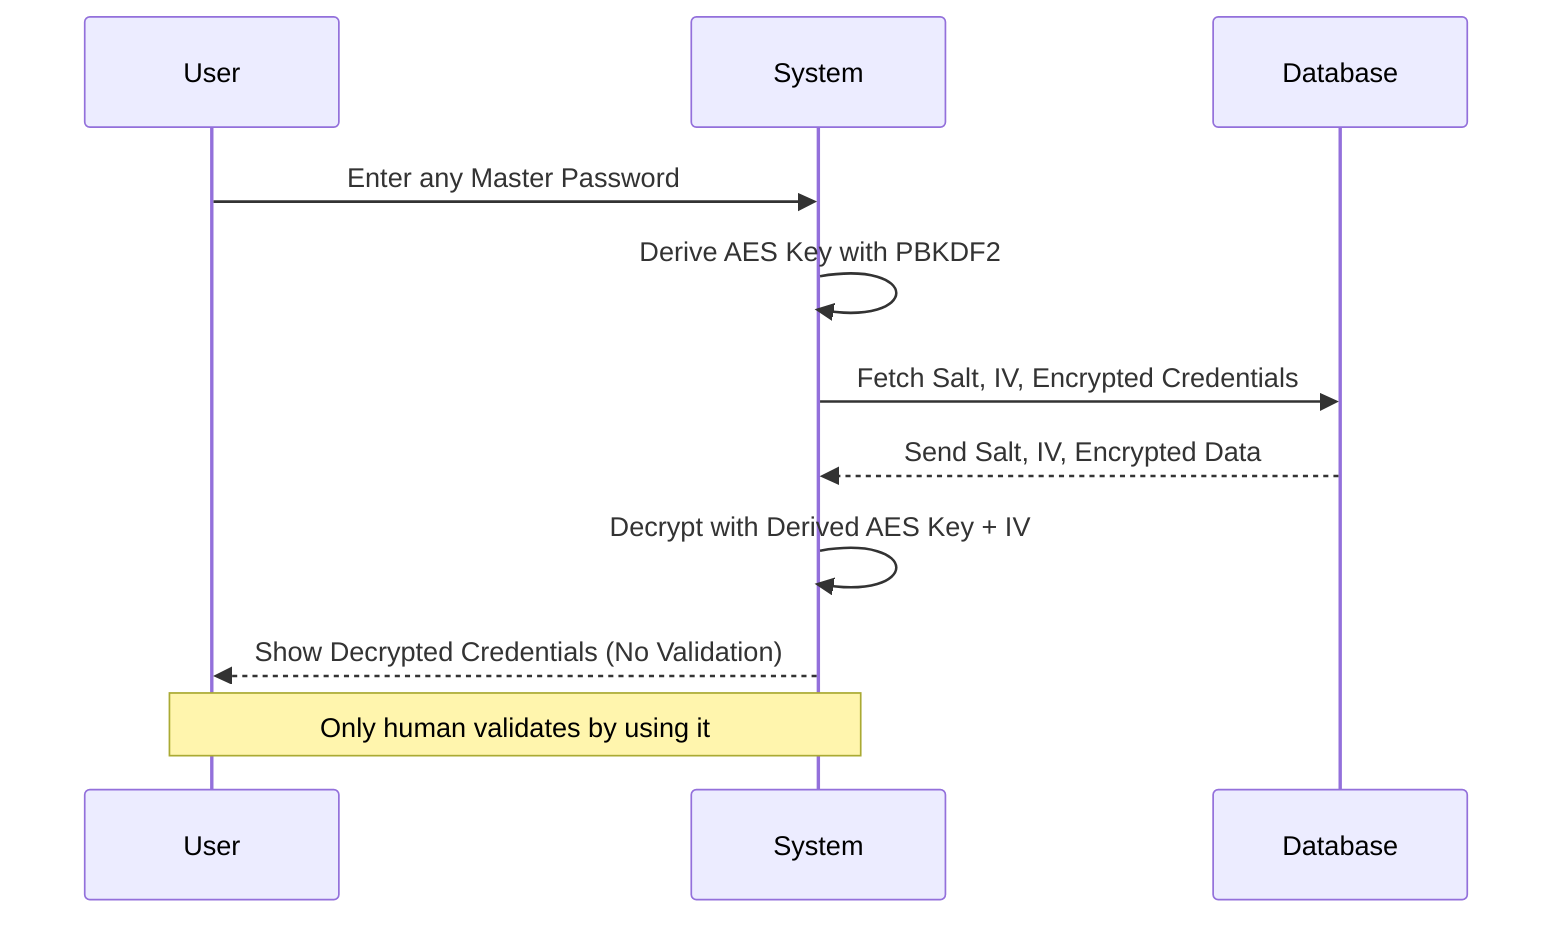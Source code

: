 sequenceDiagram
    participant User
    participant System
    participant Database

    User ->> System: Enter any Master Password
    System ->> System: Derive AES Key with PBKDF2
    System ->> Database: Fetch Salt, IV, Encrypted Credentials
    Database -->> System: Send Salt, IV, Encrypted Data
    System ->> System: Decrypt with Derived AES Key + IV
    System -->> User: Show Decrypted Credentials (No Validation)
    Note over System, User: Only human validates by using it